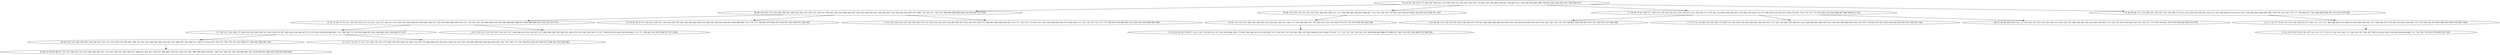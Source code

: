 digraph true_tree {
	"0" -> "1"
	"1" -> "2"
	"2" -> "3"
	"0" -> "4"
	"0" -> "5"
	"5" -> "6"
	"4" -> "7"
	"0" -> "8"
	"8" -> "9"
	"7" -> "10"
	"9" -> "11"
	"2" -> "12"
	"5" -> "13"
	"1" -> "14"
	"3" -> "15"
	"1" -> "16"
	"5" -> "17"
	"3" -> "18"
	"15" -> "19"
	"0" [label="30 34 42 104 165 177 200 247 248 251 270 298 318 324 335 340 344 350 379 403 441 453 469 478 491 554 607 611 639 648 650 662 688 790 814 824 828 882 947 949 964 979"];
	"1" [label="46 98 143 161 172 230 240 280 281 289 293 304 316 320 355 358 361 394 401 402 445 490 506 507 508 542 548 559 561 566 582 587 592 599 620 632 667 677 689 732 740 741 758 760 788 809 849 895 899 932 939 967 977 981"];
	"2" [label="19 22 43 49 72 74 111 142 159 203 213 215 221 222 237 284 313 331 342 359 366 399 433 459 481 524 527 536 579 685 698 699 705 721 736 742 745 791 804 808 820 822 838 846 857 868 872 884 888 892 897 919 922 934 974"];
	"3" [label="3 37 84 121 126 148 175 208 216 229 260 296 323 328 339 370 397 420 428 432 440 447 472 555 603 628 634 666 693 716 768 769 774 783 835 840 852 861 864 865 901 950 962 975 997"];
	"4" [label="26 86 118 129 158 197 201 227 431 442 450 496 515 537 558 560 585 598 657 668 687 710 729 746 792 797 821 827 854 879 881 902 954 955 958 971 993"];
	"5" [label="17 28 63 70 81 106 117 128 130 139 144 162 167 235 249 279 332 356 363 373 376 381 423 444 449 455 463 470 488 530 540 574 575 580 626 635 636 637 646 679 691 703 730 735 775 782 803 830 848 886 887 890 909 911 929"];
	"6" [label="6 25 40 80 132 136 155 185 245 258 354 372 378 411 446 448 462 489 519 545 551 593 629 643 654 670 672 700 726 734 738 739 754 798 823 826 836 867 873 915 920 921 937 980 998"];
	"7" [label="39 45 113 135 163 182 194 199 205 218 225 262 309 333 346 377 418 456 465 477 503 562 591 631 655 665 674 675 701 876 900 905 963 968"];
	"8" [label="18 38 56 66 114 133 168 181 183 187 195 338 369 374 414 435 438 439 468 502 518 531 543 590 605 613 615 627 647 659 682 684 686 696 709 719 733 744 763 776 777 796 806 817 843 860 883 898 907 912 918 935 990"];
	"9" [label="2 4 11 32 73 75 83 110 119 154 189 224 277 282 311 315 317 383 386 406 415 426 474 476 482 509 541 547 549 550 572 576 581 619 625 630 681 753 759 766 781 810 841 880 904 940 959 965 1000"];
	"10" [label="14 16 20 35 48 55 68 71 101 134 178 184 212 231 243 250 264 269 273 291 382 384 410 413 436 467 471 520 525 532 539 563 569 597 602 608 623 633 664 673 697 717 725 727 787 795 811 837 839 856 863 866 875 889 917 941 952 953 956 960 972 984 989"];
	"11" [label="12 41 54 59 69 76 92 95 107 125 151 171 176 211 232 241 261 271 300 303 327 364 387 405 419 454 504 529 600 616 640 660 711 714 785 793 812 878 885 942 994"];
	"12" [label="24 27 29 51 57 62 78 79 97 141 147 157 196 209 210 252 253 267 275 288 368 390 393 396 421 464 473 514 546 556 564 573 577 588 610 622 642 653 656 663 731 771 786 801 815 893 908 957 973 999"];
	"13" [label="5 7 8 13 21 50 94 116 166 169 179 180 191 234 238 239 246 268 290 292 294 301 312 325 336 365 395 409 417 425 429 486 493 495 497 535 538 553 568 609 692 762 765 767 778 802 807 819 832 834 842 847 853 913 926 931 982"];
	"14" [label="33 36 67 82 87 91 102 103 109 115 138 220 228 276 302 348 385 458 460 475 505 544 595 641 649 651 669 680 695 712 770 773 799 845 870 896 910 924 927 943 946 951 966 985"];
	"15" [label="88 96 105 123 140 188 202 204 206 207 214 217 233 256 274 285 287 308 322 341 351 360 367 404 443 451 457 480 487 492 498 511 583 612 618 678 704 723 749 750 761 833 844 877 906 945 986 987 995"];
	"16" [label="1 9 31 99 120 124 145 146 156 160 170 174 192 219 236 259 278 286 299 307 319 343 347 352 371 388 407 484 494 499 501 513 517 523 533 571 601 617 621 624 638 644 652 671 690 694 715 722 728 737 743 751 772 789 825 859 862 891 914 916 923 928 988 991 996"];
	"17" [label="60 61 64 90 100 108 122 127 164 255 257 263 272 283 305 310 326 329 357 380 389 391 392 416 461 479 483 512 528 557 565 570 658 720 747 752 757 779 784 794 831 874 930 936 948 969 970 978"];
	"18" [label="15 23 47 52 58 77 112 131 149 150 152 173 190 198 226 244 254 306 334 362 375 400 408 422 434 452 500 516 522 552 578 584 589 594 604 645 676 683 702 707 708 713 724 780 816 829 855 869 871 894 903 925 944 961"];
	"19" [label="10 44 53 65 85 89 93 137 153 186 193 223 242 265 266 295 297 314 321 330 337 345 349 353 398 412 424 427 430 437 466 485 510 521 526 534 567 586 596 606 614 661 706 718 748 755 756 764 800 805 813 818 850 851 858 933 938 976 983 992"];
}
